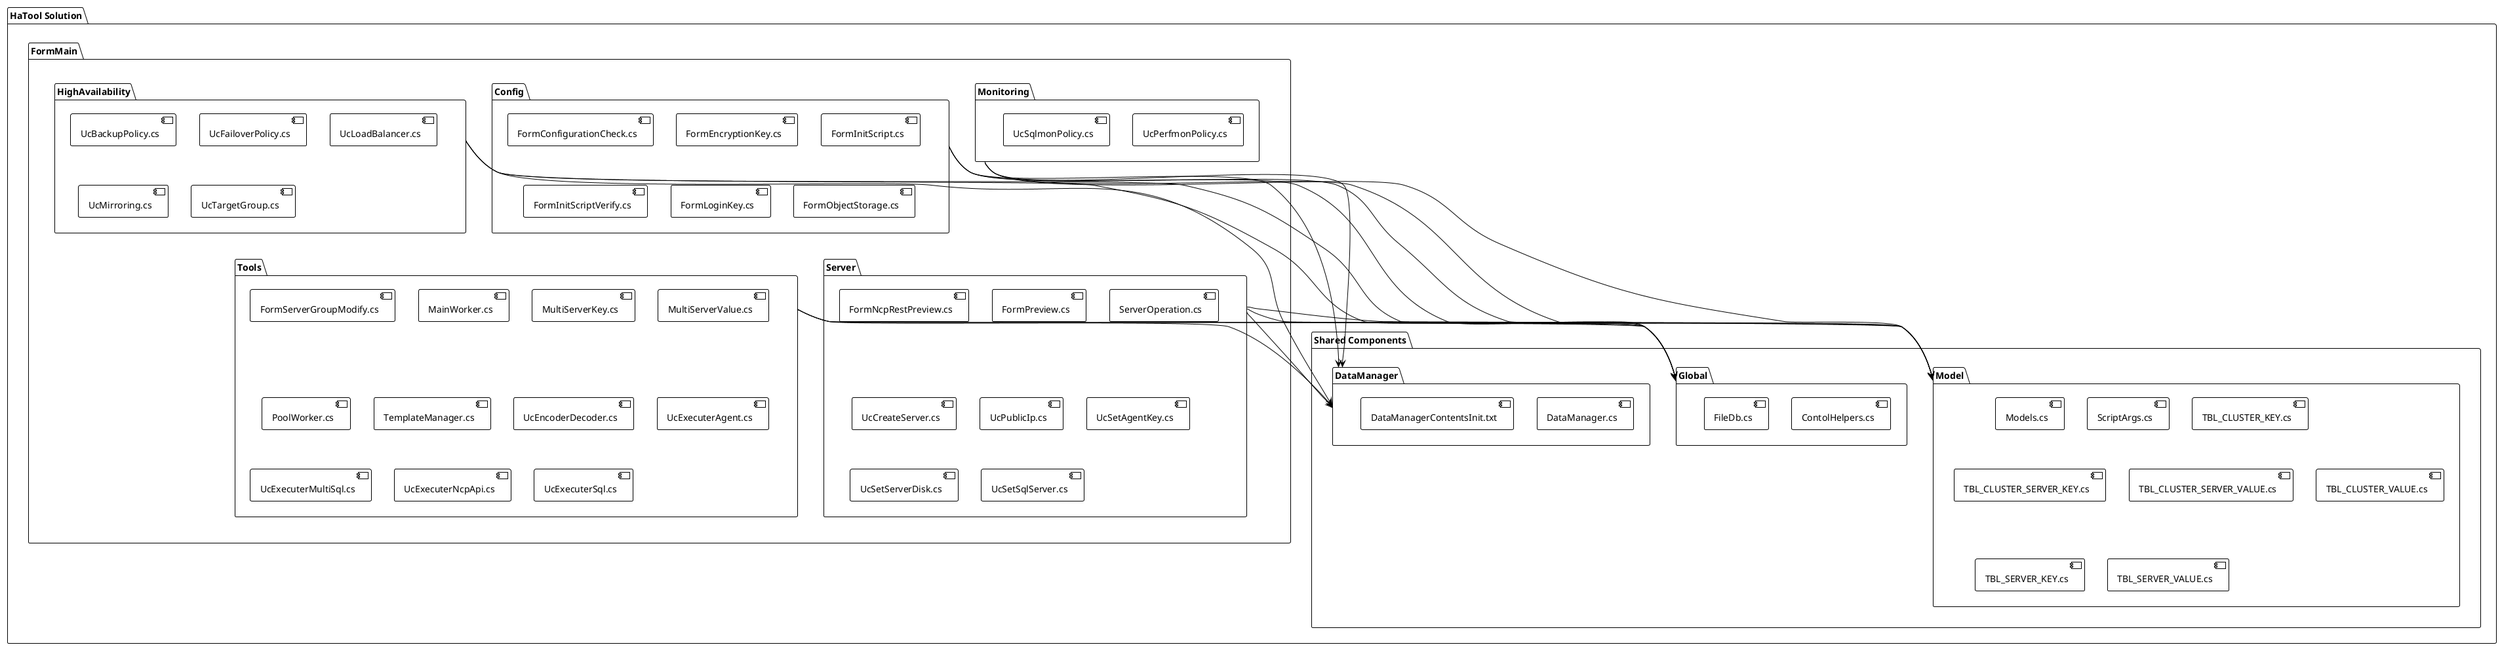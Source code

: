 @startuml
!theme plain
 
folder "HaTool Solution" {
 
  package "FormMain" {
 
      package "Config" {
          [FormConfigurationCheck.cs]
          [FormEncryptionKey.cs]
          [FormInitScript.cs]
          [FormInitScriptVerify.cs]
          [FormLoginKey.cs]
          [FormObjectStorage.cs]
      }
   
      package "HighAvailability" {
          [UcBackupPolicy.cs]
          [UcFailoverPolicy.cs]
          [UcLoadBalancer.cs]
          [UcMirroring.cs]
          [UcTargetGroup.cs]
      }
   
      package "Monitoring" {
          [UcPerfmonPolicy.cs]
          [UcSqlmonPolicy.cs]
      }
   
      package "Server" {
          [FormNcpRestPreview.cs]
          [FormPreview.cs]
          [ServerOperation.cs]
          [UcCreateServer.cs]
          [UcPublicIp.cs]
          [UcSetAgentKey.cs]
          [UcSetServerDisk.cs]
          [UcSetSqlServer.cs]
      }
   
      package "Tools" {
          [FormServerGroupModify.cs]
          [MainWorker.cs]
          [MultiServerKey.cs]
          [MultiServerValue.cs]
          [PoolWorker.cs]
          [TemplateManager.cs]
          [UcEncoderDecoder.cs]
          [UcExecuterAgent.cs]
          [UcExecuterMultiSql.cs]
          [UcExecuterNcpApi.cs]
          [UcExecuterSql.cs]
      }
 
  }
   
  package "Shared Components" {
 
      package "DataManager"{
          [DataManager.cs]
          [DataManagerContentsInit.txt]
      }
   
      package "Global" {
          [ContolHelpers.cs]
          [FileDb.cs]
      }
   
      package "Model" {
          [Models.cs]
          [ScriptArgs.cs]
          [TBL_CLUSTER_KEY.cs]
          [TBL_CLUSTER_SERVER_KEY.cs]
          [TBL_CLUSTER_SERVER_VALUE.cs]
          [TBL_CLUSTER_VALUE.cs]
          [TBL_SERVER_KEY.cs]
          [TBL_SERVER_VALUE.cs]
      }
 
      [Config] -d-> [DataManager]
      [HighAvailability] -d-> [DataManager]
      [Monitoring] -d-> [DataManager]
      [Server] -d-> [DataManager]
      [Tools] -d-> [DataManager]
 
      [Config] -d-> [Global]
      [HighAvailability] -d-> [Global]
      [Monitoring] -d-> [Global]
      [Server] -d-> [Global]
      [Tools] -d-> [Global]
   
      [Config] -d-> [Model]
      [HighAvailability] -d-> [Model]
      [Monitoring] -d-> [Model]
      [Server] -d-> [Model]
      [Tools] -d-> [Model]
 
      ' Hidden connections to influence layout
      [FormMain] -[hidden]-> [DataManager]
      [FormMain] -[hidden]-> [Global]
      [FormMain] -[hidden]-> [Model]
  }
 
}
 
@enduml